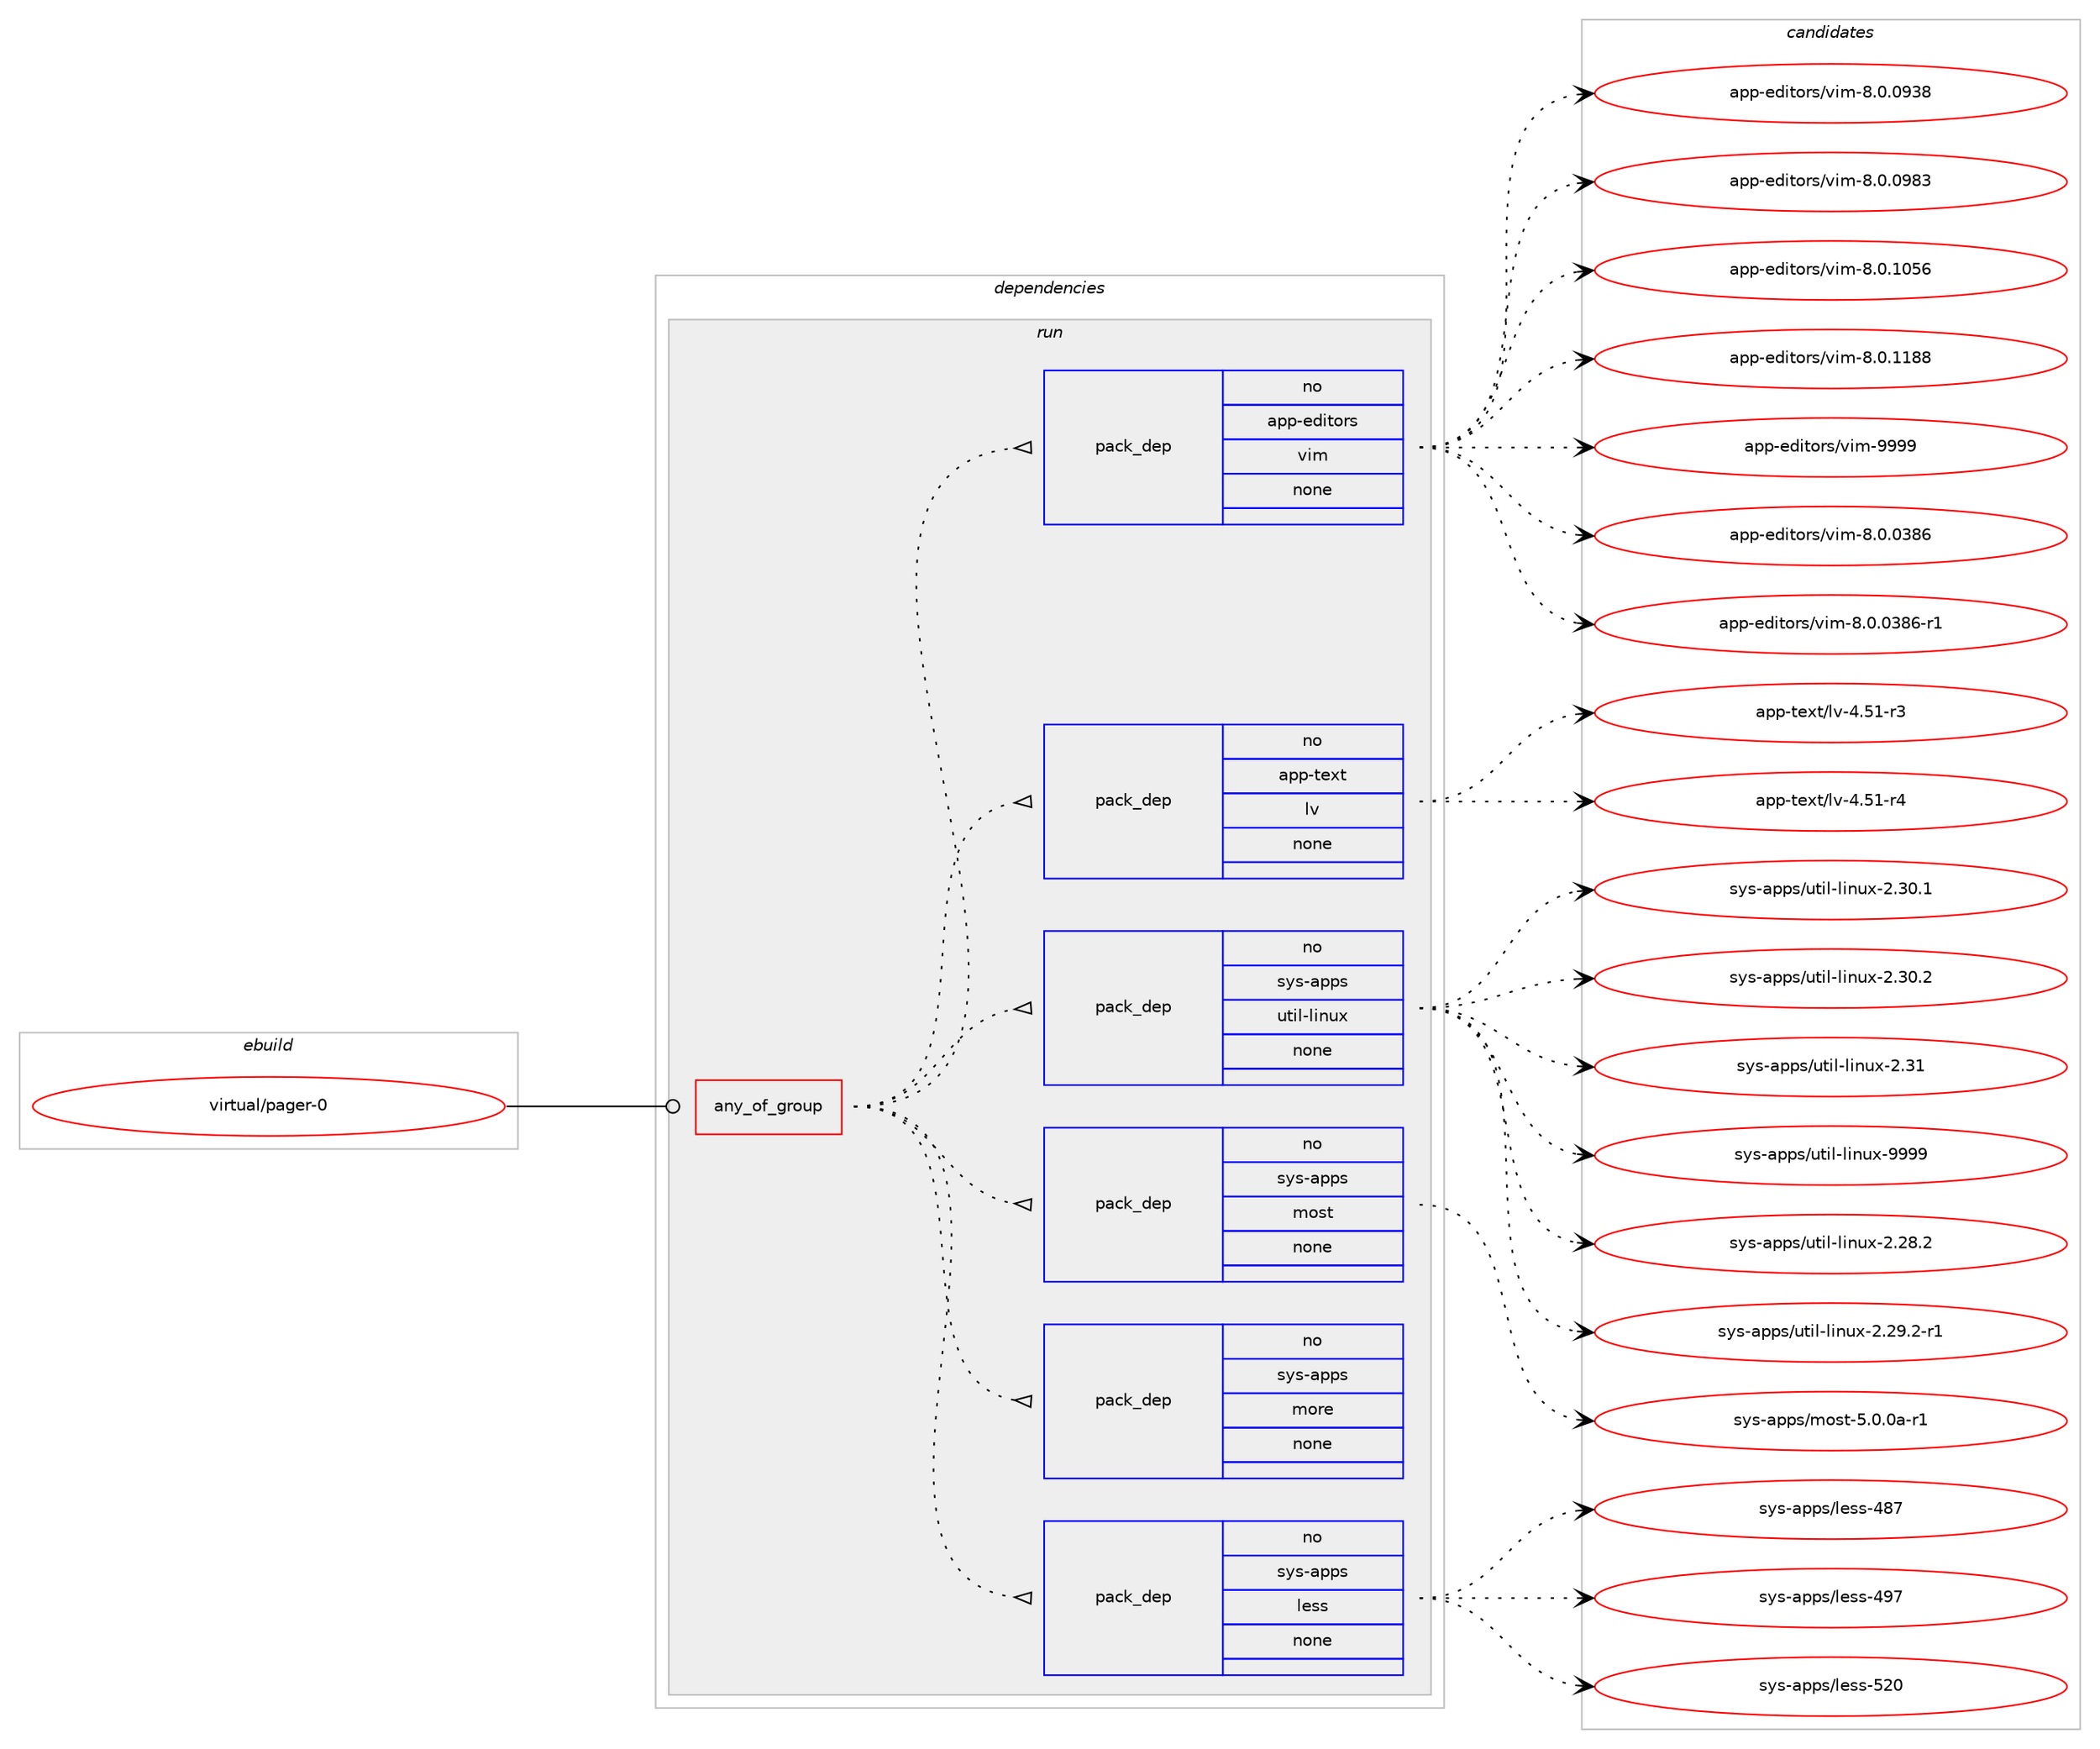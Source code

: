 digraph prolog {

# *************
# Graph options
# *************

newrank=true;
concentrate=true;
compound=true;
graph [rankdir=LR,fontname=Helvetica,fontsize=10,ranksep=1.5];#, ranksep=2.5, nodesep=0.2];
edge  [arrowhead=vee];
node  [fontname=Helvetica,fontsize=10];

# **********
# The ebuild
# **********

subgraph cluster_leftcol {
color=gray;
rank=same;
label=<<i>ebuild</i>>;
id [label="virtual/pager-0", color=red, width=4, href="../virtual/pager-0.svg"];
}

# ****************
# The dependencies
# ****************

subgraph cluster_midcol {
color=gray;
label=<<i>dependencies</i>>;
subgraph cluster_compile {
fillcolor="#eeeeee";
style=filled;
label=<<i>compile</i>>;
}
subgraph cluster_compileandrun {
fillcolor="#eeeeee";
style=filled;
label=<<i>compile and run</i>>;
}
subgraph cluster_run {
fillcolor="#eeeeee";
style=filled;
label=<<i>run</i>>;
subgraph any8611 {
dependency497868 [label=<<TABLE BORDER="0" CELLBORDER="1" CELLSPACING="0" CELLPADDING="4"><TR><TD CELLPADDING="10">any_of_group</TD></TR></TABLE>>, shape=none, color=red];subgraph pack370022 {
dependency497869 [label=<<TABLE BORDER="0" CELLBORDER="1" CELLSPACING="0" CELLPADDING="4" WIDTH="220"><TR><TD ROWSPAN="6" CELLPADDING="30">pack_dep</TD></TR><TR><TD WIDTH="110">no</TD></TR><TR><TD>sys-apps</TD></TR><TR><TD>less</TD></TR><TR><TD>none</TD></TR><TR><TD></TD></TR></TABLE>>, shape=none, color=blue];
}
dependency497868:e -> dependency497869:w [weight=20,style="dotted",arrowhead="oinv"];
subgraph pack370023 {
dependency497870 [label=<<TABLE BORDER="0" CELLBORDER="1" CELLSPACING="0" CELLPADDING="4" WIDTH="220"><TR><TD ROWSPAN="6" CELLPADDING="30">pack_dep</TD></TR><TR><TD WIDTH="110">no</TD></TR><TR><TD>sys-apps</TD></TR><TR><TD>more</TD></TR><TR><TD>none</TD></TR><TR><TD></TD></TR></TABLE>>, shape=none, color=blue];
}
dependency497868:e -> dependency497870:w [weight=20,style="dotted",arrowhead="oinv"];
subgraph pack370024 {
dependency497871 [label=<<TABLE BORDER="0" CELLBORDER="1" CELLSPACING="0" CELLPADDING="4" WIDTH="220"><TR><TD ROWSPAN="6" CELLPADDING="30">pack_dep</TD></TR><TR><TD WIDTH="110">no</TD></TR><TR><TD>sys-apps</TD></TR><TR><TD>most</TD></TR><TR><TD>none</TD></TR><TR><TD></TD></TR></TABLE>>, shape=none, color=blue];
}
dependency497868:e -> dependency497871:w [weight=20,style="dotted",arrowhead="oinv"];
subgraph pack370025 {
dependency497872 [label=<<TABLE BORDER="0" CELLBORDER="1" CELLSPACING="0" CELLPADDING="4" WIDTH="220"><TR><TD ROWSPAN="6" CELLPADDING="30">pack_dep</TD></TR><TR><TD WIDTH="110">no</TD></TR><TR><TD>sys-apps</TD></TR><TR><TD>util-linux</TD></TR><TR><TD>none</TD></TR><TR><TD></TD></TR></TABLE>>, shape=none, color=blue];
}
dependency497868:e -> dependency497872:w [weight=20,style="dotted",arrowhead="oinv"];
subgraph pack370026 {
dependency497873 [label=<<TABLE BORDER="0" CELLBORDER="1" CELLSPACING="0" CELLPADDING="4" WIDTH="220"><TR><TD ROWSPAN="6" CELLPADDING="30">pack_dep</TD></TR><TR><TD WIDTH="110">no</TD></TR><TR><TD>app-text</TD></TR><TR><TD>lv</TD></TR><TR><TD>none</TD></TR><TR><TD></TD></TR></TABLE>>, shape=none, color=blue];
}
dependency497868:e -> dependency497873:w [weight=20,style="dotted",arrowhead="oinv"];
subgraph pack370027 {
dependency497874 [label=<<TABLE BORDER="0" CELLBORDER="1" CELLSPACING="0" CELLPADDING="4" WIDTH="220"><TR><TD ROWSPAN="6" CELLPADDING="30">pack_dep</TD></TR><TR><TD WIDTH="110">no</TD></TR><TR><TD>app-editors</TD></TR><TR><TD>vim</TD></TR><TR><TD>none</TD></TR><TR><TD></TD></TR></TABLE>>, shape=none, color=blue];
}
dependency497868:e -> dependency497874:w [weight=20,style="dotted",arrowhead="oinv"];
}
id:e -> dependency497868:w [weight=20,style="solid",arrowhead="odot"];
}
}

# **************
# The candidates
# **************

subgraph cluster_choices {
rank=same;
color=gray;
label=<<i>candidates</i>>;

subgraph choice370022 {
color=black;
nodesep=1;
choice11512111545971121121154710810111511545525655 [label="sys-apps/less-487", color=red, width=4,href="../sys-apps/less-487.svg"];
choice11512111545971121121154710810111511545525755 [label="sys-apps/less-497", color=red, width=4,href="../sys-apps/less-497.svg"];
choice11512111545971121121154710810111511545535048 [label="sys-apps/less-520", color=red, width=4,href="../sys-apps/less-520.svg"];
dependency497869:e -> choice11512111545971121121154710810111511545525655:w [style=dotted,weight="100"];
dependency497869:e -> choice11512111545971121121154710810111511545525755:w [style=dotted,weight="100"];
dependency497869:e -> choice11512111545971121121154710810111511545535048:w [style=dotted,weight="100"];
}
subgraph choice370023 {
color=black;
nodesep=1;
}
subgraph choice370024 {
color=black;
nodesep=1;
choice115121115459711211211547109111115116455346484648974511449 [label="sys-apps/most-5.0.0a-r1", color=red, width=4,href="../sys-apps/most-5.0.0a-r1.svg"];
dependency497871:e -> choice115121115459711211211547109111115116455346484648974511449:w [style=dotted,weight="100"];
}
subgraph choice370025 {
color=black;
nodesep=1;
choice1151211154597112112115471171161051084510810511011712045504650564650 [label="sys-apps/util-linux-2.28.2", color=red, width=4,href="../sys-apps/util-linux-2.28.2.svg"];
choice11512111545971121121154711711610510845108105110117120455046505746504511449 [label="sys-apps/util-linux-2.29.2-r1", color=red, width=4,href="../sys-apps/util-linux-2.29.2-r1.svg"];
choice1151211154597112112115471171161051084510810511011712045504651484649 [label="sys-apps/util-linux-2.30.1", color=red, width=4,href="../sys-apps/util-linux-2.30.1.svg"];
choice1151211154597112112115471171161051084510810511011712045504651484650 [label="sys-apps/util-linux-2.30.2", color=red, width=4,href="../sys-apps/util-linux-2.30.2.svg"];
choice115121115459711211211547117116105108451081051101171204550465149 [label="sys-apps/util-linux-2.31", color=red, width=4,href="../sys-apps/util-linux-2.31.svg"];
choice115121115459711211211547117116105108451081051101171204557575757 [label="sys-apps/util-linux-9999", color=red, width=4,href="../sys-apps/util-linux-9999.svg"];
dependency497872:e -> choice1151211154597112112115471171161051084510810511011712045504650564650:w [style=dotted,weight="100"];
dependency497872:e -> choice11512111545971121121154711711610510845108105110117120455046505746504511449:w [style=dotted,weight="100"];
dependency497872:e -> choice1151211154597112112115471171161051084510810511011712045504651484649:w [style=dotted,weight="100"];
dependency497872:e -> choice1151211154597112112115471171161051084510810511011712045504651484650:w [style=dotted,weight="100"];
dependency497872:e -> choice115121115459711211211547117116105108451081051101171204550465149:w [style=dotted,weight="100"];
dependency497872:e -> choice115121115459711211211547117116105108451081051101171204557575757:w [style=dotted,weight="100"];
}
subgraph choice370026 {
color=black;
nodesep=1;
choice97112112451161011201164710811845524653494511451 [label="app-text/lv-4.51-r3", color=red, width=4,href="../app-text/lv-4.51-r3.svg"];
choice97112112451161011201164710811845524653494511452 [label="app-text/lv-4.51-r4", color=red, width=4,href="../app-text/lv-4.51-r4.svg"];
dependency497873:e -> choice97112112451161011201164710811845524653494511451:w [style=dotted,weight="100"];
dependency497873:e -> choice97112112451161011201164710811845524653494511452:w [style=dotted,weight="100"];
}
subgraph choice370027 {
color=black;
nodesep=1;
choice971121124510110010511611111411547118105109455646484648515654 [label="app-editors/vim-8.0.0386", color=red, width=4,href="../app-editors/vim-8.0.0386.svg"];
choice9711211245101100105116111114115471181051094556464846485156544511449 [label="app-editors/vim-8.0.0386-r1", color=red, width=4,href="../app-editors/vim-8.0.0386-r1.svg"];
choice971121124510110010511611111411547118105109455646484648575156 [label="app-editors/vim-8.0.0938", color=red, width=4,href="../app-editors/vim-8.0.0938.svg"];
choice971121124510110010511611111411547118105109455646484648575651 [label="app-editors/vim-8.0.0983", color=red, width=4,href="../app-editors/vim-8.0.0983.svg"];
choice971121124510110010511611111411547118105109455646484649485354 [label="app-editors/vim-8.0.1056", color=red, width=4,href="../app-editors/vim-8.0.1056.svg"];
choice971121124510110010511611111411547118105109455646484649495656 [label="app-editors/vim-8.0.1188", color=red, width=4,href="../app-editors/vim-8.0.1188.svg"];
choice9711211245101100105116111114115471181051094557575757 [label="app-editors/vim-9999", color=red, width=4,href="../app-editors/vim-9999.svg"];
dependency497874:e -> choice971121124510110010511611111411547118105109455646484648515654:w [style=dotted,weight="100"];
dependency497874:e -> choice9711211245101100105116111114115471181051094556464846485156544511449:w [style=dotted,weight="100"];
dependency497874:e -> choice971121124510110010511611111411547118105109455646484648575156:w [style=dotted,weight="100"];
dependency497874:e -> choice971121124510110010511611111411547118105109455646484648575651:w [style=dotted,weight="100"];
dependency497874:e -> choice971121124510110010511611111411547118105109455646484649485354:w [style=dotted,weight="100"];
dependency497874:e -> choice971121124510110010511611111411547118105109455646484649495656:w [style=dotted,weight="100"];
dependency497874:e -> choice9711211245101100105116111114115471181051094557575757:w [style=dotted,weight="100"];
}
}

}
